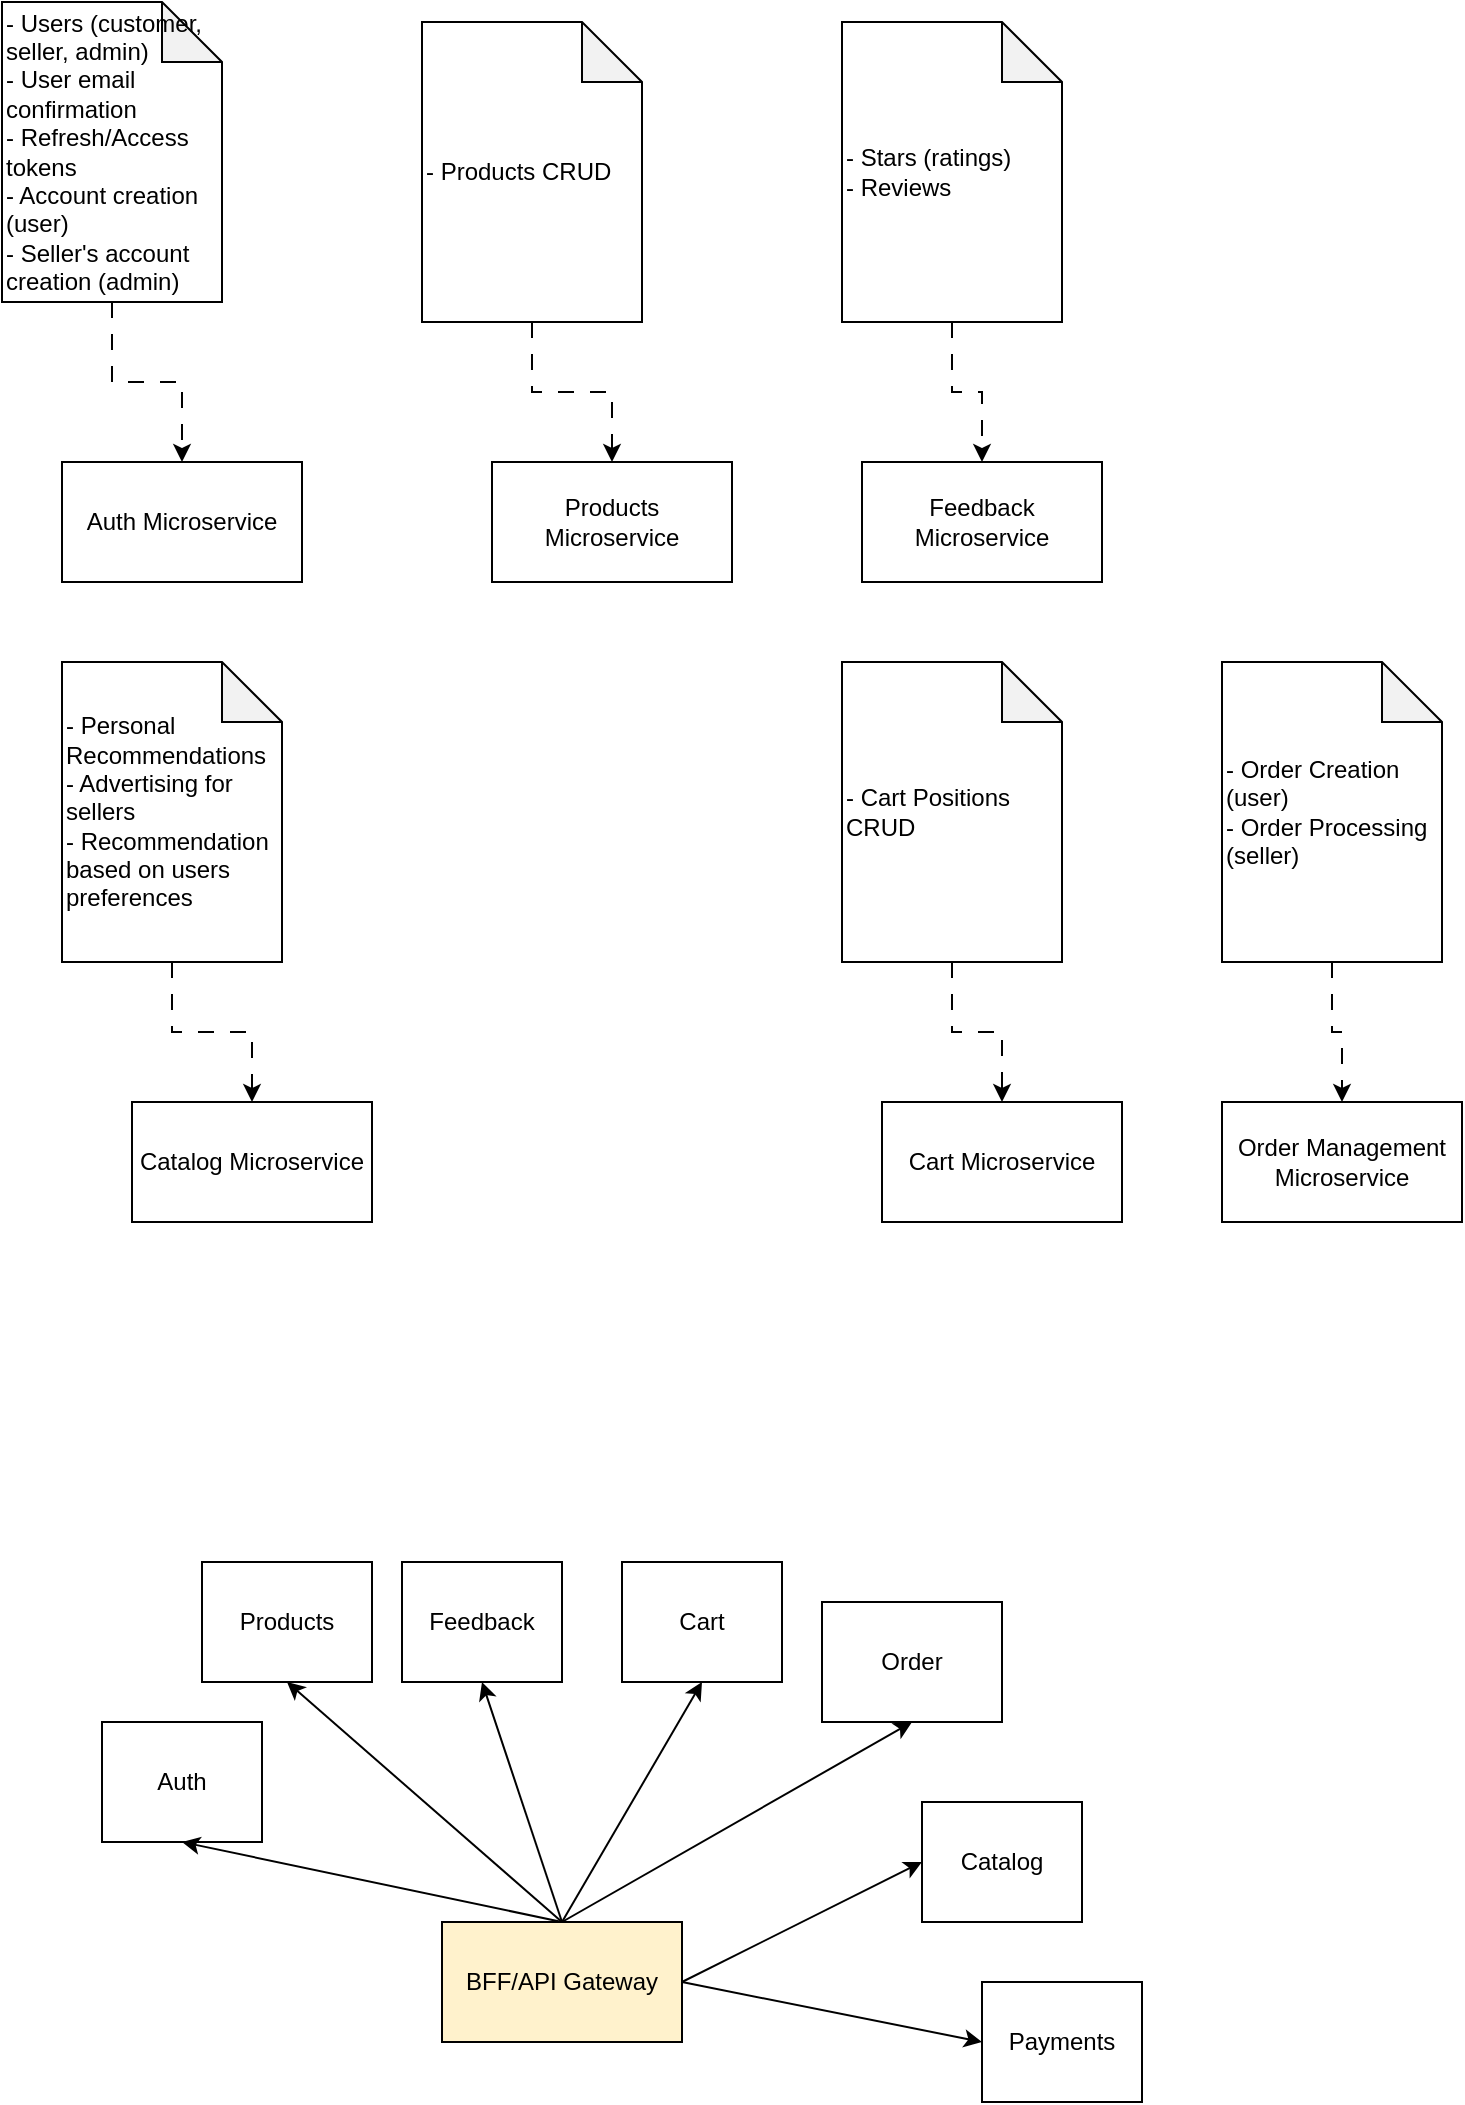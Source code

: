 <mxfile version="26.0.9">
  <diagram name="Page-1" id="4J6IINaf4Di0jHlWNUeV">
    <mxGraphModel dx="2258" dy="1596" grid="1" gridSize="10" guides="1" tooltips="1" connect="1" arrows="1" fold="1" page="1" pageScale="1" pageWidth="850" pageHeight="1100" math="0" shadow="0">
      <root>
        <mxCell id="0" />
        <mxCell id="1" parent="0" />
        <mxCell id="7YpP1YXR0FPzg7dl8Kny-1" value="Auth Microservice" style="rounded=0;whiteSpace=wrap;html=1;" parent="1" vertex="1">
          <mxGeometry x="90" y="250" width="120" height="60" as="geometry" />
        </mxCell>
        <mxCell id="7YpP1YXR0FPzg7dl8Kny-3" style="edgeStyle=orthogonalEdgeStyle;rounded=0;orthogonalLoop=1;jettySize=auto;html=1;exitX=0.5;exitY=1;exitDx=0;exitDy=0;exitPerimeter=0;dashed=1;dashPattern=8 8;" parent="1" source="7YpP1YXR0FPzg7dl8Kny-2" target="7YpP1YXR0FPzg7dl8Kny-1" edge="1">
          <mxGeometry relative="1" as="geometry" />
        </mxCell>
        <mxCell id="7YpP1YXR0FPzg7dl8Kny-2" value="&lt;font style=&quot;font-size: 12px;&quot;&gt;- Users (customer, seller, admin)&lt;br&gt;- User email confirmation&lt;br&gt;&lt;/font&gt;&lt;div style=&quot;&quot;&gt;&lt;span style=&quot;background-color: initial;&quot;&gt;&lt;font style=&quot;font-size: 12px;&quot;&gt;- Refresh/Access tokens&lt;br&gt;- Account creation (user)&lt;/font&gt;&lt;/span&gt;&lt;/div&gt;&lt;div style=&quot;&quot;&gt;&lt;span style=&quot;background-color: initial;&quot;&gt;&lt;font style=&quot;font-size: 12px;&quot;&gt;- Seller&#39;s account creation (admin)&lt;/font&gt;&lt;/span&gt;&lt;/div&gt;" style="shape=note;whiteSpace=wrap;html=1;backgroundOutline=1;darkOpacity=0.05;align=left;" parent="1" vertex="1">
          <mxGeometry x="60" y="20" width="110" height="150" as="geometry" />
        </mxCell>
        <mxCell id="7YpP1YXR0FPzg7dl8Kny-4" value="Products Microservice" style="rounded=0;whiteSpace=wrap;html=1;fontSize=12;" parent="1" vertex="1">
          <mxGeometry x="305" y="250" width="120" height="60" as="geometry" />
        </mxCell>
        <mxCell id="7YpP1YXR0FPzg7dl8Kny-6" style="edgeStyle=orthogonalEdgeStyle;rounded=0;orthogonalLoop=1;jettySize=auto;html=1;exitX=0.5;exitY=1;exitDx=0;exitDy=0;exitPerimeter=0;entryX=0.5;entryY=0;entryDx=0;entryDy=0;dashed=1;dashPattern=8 8;fontSize=12;" parent="1" source="7YpP1YXR0FPzg7dl8Kny-5" target="7YpP1YXR0FPzg7dl8Kny-4" edge="1">
          <mxGeometry relative="1" as="geometry" />
        </mxCell>
        <mxCell id="7YpP1YXR0FPzg7dl8Kny-5" value="- Products CRUD" style="shape=note;whiteSpace=wrap;html=1;backgroundOutline=1;darkOpacity=0.05;align=left;" parent="1" vertex="1">
          <mxGeometry x="270" y="30" width="110" height="150" as="geometry" />
        </mxCell>
        <mxCell id="7YpP1YXR0FPzg7dl8Kny-9" style="edgeStyle=orthogonalEdgeStyle;rounded=0;orthogonalLoop=1;jettySize=auto;html=1;exitX=0.5;exitY=1;exitDx=0;exitDy=0;exitPerimeter=0;dashed=1;dashPattern=8 8;fontSize=12;" parent="1" source="7YpP1YXR0FPzg7dl8Kny-7" target="7YpP1YXR0FPzg7dl8Kny-8" edge="1">
          <mxGeometry relative="1" as="geometry" />
        </mxCell>
        <mxCell id="7YpP1YXR0FPzg7dl8Kny-7" value="- Stars (ratings)&lt;br&gt;- Reviews" style="shape=note;whiteSpace=wrap;html=1;backgroundOutline=1;darkOpacity=0.05;align=left;" parent="1" vertex="1">
          <mxGeometry x="480" y="30" width="110" height="150" as="geometry" />
        </mxCell>
        <mxCell id="7YpP1YXR0FPzg7dl8Kny-8" value="Feedback Microservice" style="rounded=0;whiteSpace=wrap;html=1;fontSize=12;" parent="1" vertex="1">
          <mxGeometry x="490" y="250" width="120" height="60" as="geometry" />
        </mxCell>
        <mxCell id="7YpP1YXR0FPzg7dl8Kny-10" value="Cart Microservice" style="rounded=0;whiteSpace=wrap;html=1;fontSize=12;" parent="1" vertex="1">
          <mxGeometry x="500" y="570" width="120" height="60" as="geometry" />
        </mxCell>
        <mxCell id="7YpP1YXR0FPzg7dl8Kny-12" style="edgeStyle=orthogonalEdgeStyle;rounded=0;orthogonalLoop=1;jettySize=auto;html=1;exitX=0.5;exitY=1;exitDx=0;exitDy=0;exitPerimeter=0;entryX=0.5;entryY=0;entryDx=0;entryDy=0;dashed=1;dashPattern=8 8;fontSize=12;" parent="1" source="7YpP1YXR0FPzg7dl8Kny-11" target="7YpP1YXR0FPzg7dl8Kny-10" edge="1">
          <mxGeometry relative="1" as="geometry" />
        </mxCell>
        <mxCell id="7YpP1YXR0FPzg7dl8Kny-11" value="- Cart Positions CRUD" style="shape=note;whiteSpace=wrap;html=1;backgroundOutline=1;darkOpacity=0.05;align=left;" parent="1" vertex="1">
          <mxGeometry x="480" y="350" width="110" height="150" as="geometry" />
        </mxCell>
        <mxCell id="7YpP1YXR0FPzg7dl8Kny-13" value="Order Management&lt;br&gt;Microservice" style="rounded=0;whiteSpace=wrap;html=1;fontSize=12;" parent="1" vertex="1">
          <mxGeometry x="670" y="570" width="120" height="60" as="geometry" />
        </mxCell>
        <mxCell id="7YpP1YXR0FPzg7dl8Kny-15" style="edgeStyle=orthogonalEdgeStyle;rounded=0;orthogonalLoop=1;jettySize=auto;html=1;exitX=0.5;exitY=1;exitDx=0;exitDy=0;exitPerimeter=0;dashed=1;dashPattern=8 8;fontSize=12;" parent="1" source="7YpP1YXR0FPzg7dl8Kny-14" target="7YpP1YXR0FPzg7dl8Kny-13" edge="1">
          <mxGeometry relative="1" as="geometry" />
        </mxCell>
        <mxCell id="7YpP1YXR0FPzg7dl8Kny-14" value="- Order Creation (user)&lt;br&gt;- Order Processing (seller)" style="shape=note;whiteSpace=wrap;html=1;backgroundOutline=1;darkOpacity=0.05;align=left;" parent="1" vertex="1">
          <mxGeometry x="670" y="350" width="110" height="150" as="geometry" />
        </mxCell>
        <mxCell id="7YpP1YXR0FPzg7dl8Kny-16" value="Catalog Microservice" style="rounded=0;whiteSpace=wrap;html=1;fontSize=12;" parent="1" vertex="1">
          <mxGeometry x="125" y="570" width="120" height="60" as="geometry" />
        </mxCell>
        <mxCell id="7YpP1YXR0FPzg7dl8Kny-17" style="edgeStyle=orthogonalEdgeStyle;rounded=0;orthogonalLoop=1;jettySize=auto;html=1;exitX=0.5;exitY=1;exitDx=0;exitDy=0;exitPerimeter=0;entryX=0.5;entryY=0;entryDx=0;entryDy=0;dashed=1;dashPattern=8 8;fontSize=12;" parent="1" source="7YpP1YXR0FPzg7dl8Kny-18" target="7YpP1YXR0FPzg7dl8Kny-16" edge="1">
          <mxGeometry relative="1" as="geometry" />
        </mxCell>
        <mxCell id="7YpP1YXR0FPzg7dl8Kny-18" value="- Personal Recommendations&lt;br&gt;- Advertising for sellers&lt;br&gt;- Recommendation based on users preferences" style="shape=note;whiteSpace=wrap;html=1;backgroundOutline=1;darkOpacity=0.05;align=left;" parent="1" vertex="1">
          <mxGeometry x="90" y="350" width="110" height="150" as="geometry" />
        </mxCell>
        <mxCell id="7YpP1YXR0FPzg7dl8Kny-19" value="Auth" style="rounded=0;whiteSpace=wrap;html=1;" parent="1" vertex="1">
          <mxGeometry x="110" y="880" width="80" height="60" as="geometry" />
        </mxCell>
        <mxCell id="7YpP1YXR0FPzg7dl8Kny-20" value="BFF/API Gateway" style="rounded=0;whiteSpace=wrap;html=1;fillColor=#fff2cc;strokeColor=default;labelBorderColor=none;" parent="1" vertex="1">
          <mxGeometry x="280" y="980" width="120" height="60" as="geometry" />
        </mxCell>
        <mxCell id="7YpP1YXR0FPzg7dl8Kny-22" value="Products" style="rounded=0;whiteSpace=wrap;html=1;fontSize=12;" parent="1" vertex="1">
          <mxGeometry x="160" y="800" width="85" height="60" as="geometry" />
        </mxCell>
        <mxCell id="7YpP1YXR0FPzg7dl8Kny-24" value="Feedback" style="rounded=0;whiteSpace=wrap;html=1;fontSize=12;" parent="1" vertex="1">
          <mxGeometry x="260" y="800" width="80" height="60" as="geometry" />
        </mxCell>
        <mxCell id="7YpP1YXR0FPzg7dl8Kny-26" value="" style="endArrow=classic;html=1;rounded=0;strokeColor=#000000;fontSize=12;entryX=0.5;entryY=1;entryDx=0;entryDy=0;exitX=0.5;exitY=0;exitDx=0;exitDy=0;" parent="1" source="7YpP1YXR0FPzg7dl8Kny-20" target="7YpP1YXR0FPzg7dl8Kny-19" edge="1">
          <mxGeometry width="50" height="50" relative="1" as="geometry">
            <mxPoint x="520" y="870" as="sourcePoint" />
            <mxPoint x="570" y="820" as="targetPoint" />
          </mxGeometry>
        </mxCell>
        <mxCell id="7YpP1YXR0FPzg7dl8Kny-27" value="" style="endArrow=classic;html=1;rounded=0;strokeColor=#000000;fontSize=12;exitX=0.5;exitY=0;exitDx=0;exitDy=0;entryX=0.5;entryY=1;entryDx=0;entryDy=0;" parent="1" source="7YpP1YXR0FPzg7dl8Kny-20" target="7YpP1YXR0FPzg7dl8Kny-22" edge="1">
          <mxGeometry width="50" height="50" relative="1" as="geometry">
            <mxPoint x="520" y="870" as="sourcePoint" />
            <mxPoint x="570" y="820" as="targetPoint" />
          </mxGeometry>
        </mxCell>
        <mxCell id="7YpP1YXR0FPzg7dl8Kny-29" value="" style="endArrow=classic;html=1;rounded=0;strokeColor=#000000;fontSize=12;entryX=0.5;entryY=1;entryDx=0;entryDy=0;" parent="1" target="7YpP1YXR0FPzg7dl8Kny-24" edge="1">
          <mxGeometry width="50" height="50" relative="1" as="geometry">
            <mxPoint x="340" y="980" as="sourcePoint" />
            <mxPoint x="390" y="930" as="targetPoint" />
          </mxGeometry>
        </mxCell>
        <mxCell id="7YpP1YXR0FPzg7dl8Kny-30" value="" style="endArrow=classic;html=1;rounded=0;strokeColor=#000000;fontSize=12;exitX=0.5;exitY=0;exitDx=0;exitDy=0;entryX=0.5;entryY=1;entryDx=0;entryDy=0;" parent="1" source="7YpP1YXR0FPzg7dl8Kny-20" target="7YpP1YXR0FPzg7dl8Kny-31" edge="1">
          <mxGeometry width="50" height="50" relative="1" as="geometry">
            <mxPoint x="350" y="990" as="sourcePoint" />
            <mxPoint x="400" y="940" as="targetPoint" />
          </mxGeometry>
        </mxCell>
        <mxCell id="7YpP1YXR0FPzg7dl8Kny-31" value="Cart" style="rounded=0;whiteSpace=wrap;html=1;fontSize=12;" parent="1" vertex="1">
          <mxGeometry x="370" y="800" width="80" height="60" as="geometry" />
        </mxCell>
        <mxCell id="7YpP1YXR0FPzg7dl8Kny-32" value="Order" style="rounded=0;whiteSpace=wrap;html=1;fontSize=12;" parent="1" vertex="1">
          <mxGeometry x="470" y="820" width="90" height="60" as="geometry" />
        </mxCell>
        <mxCell id="7YpP1YXR0FPzg7dl8Kny-34" value="" style="endArrow=classic;html=1;rounded=0;strokeColor=#000000;fontSize=12;entryX=0.5;entryY=1;entryDx=0;entryDy=0;" parent="1" target="7YpP1YXR0FPzg7dl8Kny-32" edge="1">
          <mxGeometry width="50" height="50" relative="1" as="geometry">
            <mxPoint x="340" y="980" as="sourcePoint" />
            <mxPoint x="390" y="930" as="targetPoint" />
          </mxGeometry>
        </mxCell>
        <mxCell id="7YpP1YXR0FPzg7dl8Kny-35" value="Catalog" style="rounded=0;whiteSpace=wrap;html=1;fontSize=12;" parent="1" vertex="1">
          <mxGeometry x="520" y="920" width="80" height="60" as="geometry" />
        </mxCell>
        <mxCell id="7YpP1YXR0FPzg7dl8Kny-37" value="" style="endArrow=classic;html=1;rounded=0;strokeColor=#000000;fontSize=12;entryX=0;entryY=0.5;entryDx=0;entryDy=0;" parent="1" target="7YpP1YXR0FPzg7dl8Kny-35" edge="1">
          <mxGeometry width="50" height="50" relative="1" as="geometry">
            <mxPoint x="400" y="1010" as="sourcePoint" />
            <mxPoint x="450" y="960" as="targetPoint" />
          </mxGeometry>
        </mxCell>
        <mxCell id="K0b_FuTM9Q_d_QSZs4Wn-2" value="Payments" style="rounded=0;whiteSpace=wrap;html=1;fontSize=12;" vertex="1" parent="1">
          <mxGeometry x="550" y="1010" width="80" height="60" as="geometry" />
        </mxCell>
        <mxCell id="K0b_FuTM9Q_d_QSZs4Wn-4" value="" style="endArrow=classic;html=1;rounded=0;strokeColor=#000000;fontSize=12;entryX=0;entryY=0.5;entryDx=0;entryDy=0;exitX=1;exitY=0.5;exitDx=0;exitDy=0;" edge="1" parent="1" source="7YpP1YXR0FPzg7dl8Kny-20" target="K0b_FuTM9Q_d_QSZs4Wn-2">
          <mxGeometry width="50" height="50" relative="1" as="geometry">
            <mxPoint x="410" y="1020" as="sourcePoint" />
            <mxPoint x="530" y="960" as="targetPoint" />
          </mxGeometry>
        </mxCell>
      </root>
    </mxGraphModel>
  </diagram>
</mxfile>
